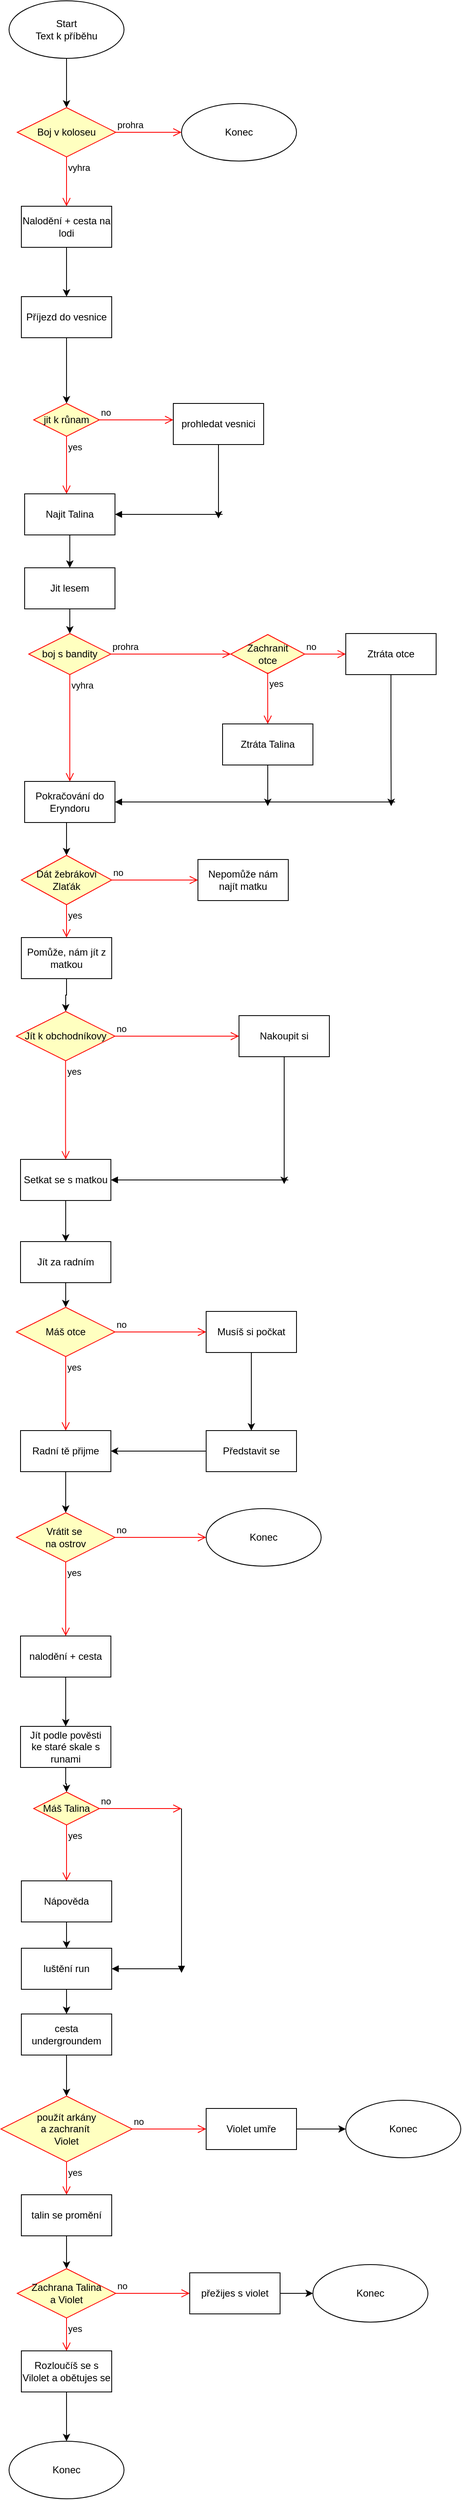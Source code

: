 <mxfile version="24.8.6">
  <diagram name="Stránka-1" id="85wn21imIoavgCMYaQl-">
    <mxGraphModel dx="956" dy="492" grid="1" gridSize="10" guides="1" tooltips="1" connect="1" arrows="1" fold="1" page="1" pageScale="1" pageWidth="827" pageHeight="1169" math="0" shadow="0">
      <root>
        <mxCell id="0" />
        <mxCell id="1" parent="0" />
        <mxCell id="M2Auj3Dt9U0P28F1Ysqj-30" style="edgeStyle=orthogonalEdgeStyle;rounded=0;orthogonalLoop=1;jettySize=auto;html=1;exitX=0.5;exitY=1;exitDx=0;exitDy=0;entryX=0.5;entryY=0;entryDx=0;entryDy=0;" edge="1" parent="1" source="M2Auj3Dt9U0P28F1Ysqj-4" target="M2Auj3Dt9U0P28F1Ysqj-6">
          <mxGeometry relative="1" as="geometry" />
        </mxCell>
        <mxCell id="M2Auj3Dt9U0P28F1Ysqj-4" value="Start&lt;div&gt;Text k příběhu&lt;/div&gt;" style="ellipse;whiteSpace=wrap;html=1;" vertex="1" parent="1">
          <mxGeometry x="340" width="140" height="70" as="geometry" />
        </mxCell>
        <mxCell id="M2Auj3Dt9U0P28F1Ysqj-6" value="Boj v koloseu" style="rhombus;whiteSpace=wrap;html=1;fontColor=#000000;fillColor=#ffffc0;strokeColor=#ff0000;" vertex="1" parent="1">
          <mxGeometry x="350" y="130" width="120" height="60" as="geometry" />
        </mxCell>
        <mxCell id="M2Auj3Dt9U0P28F1Ysqj-7" value="prohra" style="edgeStyle=orthogonalEdgeStyle;html=1;align=left;verticalAlign=bottom;endArrow=open;endSize=8;strokeColor=#ff0000;rounded=0;" edge="1" source="M2Auj3Dt9U0P28F1Ysqj-6" parent="1">
          <mxGeometry x="-1" relative="1" as="geometry">
            <mxPoint x="550" y="160" as="targetPoint" />
          </mxGeometry>
        </mxCell>
        <mxCell id="M2Auj3Dt9U0P28F1Ysqj-8" value="vyhra" style="edgeStyle=orthogonalEdgeStyle;html=1;align=left;verticalAlign=top;endArrow=open;endSize=8;strokeColor=#ff0000;rounded=0;entryX=0.5;entryY=0;entryDx=0;entryDy=0;" edge="1" source="M2Auj3Dt9U0P28F1Ysqj-6" parent="1" target="M2Auj3Dt9U0P28F1Ysqj-11">
          <mxGeometry x="-1" relative="1" as="geometry">
            <mxPoint x="410" y="240" as="targetPoint" />
          </mxGeometry>
        </mxCell>
        <mxCell id="M2Auj3Dt9U0P28F1Ysqj-10" value="Konec" style="ellipse;whiteSpace=wrap;html=1;" vertex="1" parent="1">
          <mxGeometry x="550" y="125" width="140" height="70" as="geometry" />
        </mxCell>
        <mxCell id="M2Auj3Dt9U0P28F1Ysqj-29" style="edgeStyle=orthogonalEdgeStyle;rounded=0;orthogonalLoop=1;jettySize=auto;html=1;exitX=0.5;exitY=1;exitDx=0;exitDy=0;entryX=0.5;entryY=0;entryDx=0;entryDy=0;" edge="1" parent="1" source="M2Auj3Dt9U0P28F1Ysqj-11" target="M2Auj3Dt9U0P28F1Ysqj-13">
          <mxGeometry relative="1" as="geometry" />
        </mxCell>
        <mxCell id="M2Auj3Dt9U0P28F1Ysqj-11" value="Nalodění + cesta na lodi" style="html=1;whiteSpace=wrap;" vertex="1" parent="1">
          <mxGeometry x="355" y="250" width="110" height="50" as="geometry" />
        </mxCell>
        <mxCell id="M2Auj3Dt9U0P28F1Ysqj-21" style="edgeStyle=orthogonalEdgeStyle;rounded=0;orthogonalLoop=1;jettySize=auto;html=1;exitX=0.5;exitY=1;exitDx=0;exitDy=0;" edge="1" parent="1" source="M2Auj3Dt9U0P28F1Ysqj-13" target="M2Auj3Dt9U0P28F1Ysqj-18">
          <mxGeometry relative="1" as="geometry" />
        </mxCell>
        <mxCell id="M2Auj3Dt9U0P28F1Ysqj-13" value="Příjezd do vesnice" style="html=1;whiteSpace=wrap;" vertex="1" parent="1">
          <mxGeometry x="355" y="360" width="110" height="50" as="geometry" />
        </mxCell>
        <mxCell id="M2Auj3Dt9U0P28F1Ysqj-18" value="jit k růnam" style="rhombus;whiteSpace=wrap;html=1;fontColor=#000000;fillColor=#ffffc0;strokeColor=#ff0000;" vertex="1" parent="1">
          <mxGeometry x="370" y="490" width="80" height="40" as="geometry" />
        </mxCell>
        <mxCell id="M2Auj3Dt9U0P28F1Ysqj-19" value="no" style="edgeStyle=orthogonalEdgeStyle;html=1;align=left;verticalAlign=bottom;endArrow=open;endSize=8;strokeColor=#ff0000;rounded=0;" edge="1" source="M2Auj3Dt9U0P28F1Ysqj-18" parent="1">
          <mxGeometry x="-1" relative="1" as="geometry">
            <mxPoint x="540" y="510" as="targetPoint" />
          </mxGeometry>
        </mxCell>
        <mxCell id="M2Auj3Dt9U0P28F1Ysqj-20" value="yes" style="edgeStyle=orthogonalEdgeStyle;html=1;align=left;verticalAlign=top;endArrow=open;endSize=8;strokeColor=#ff0000;rounded=0;" edge="1" source="M2Auj3Dt9U0P28F1Ysqj-18" parent="1">
          <mxGeometry x="-1" relative="1" as="geometry">
            <mxPoint x="410" y="600" as="targetPoint" />
            <Array as="points">
              <mxPoint x="410" y="590" />
            </Array>
          </mxGeometry>
        </mxCell>
        <mxCell id="M2Auj3Dt9U0P28F1Ysqj-33" style="edgeStyle=orthogonalEdgeStyle;rounded=0;orthogonalLoop=1;jettySize=auto;html=1;entryX=0.5;entryY=0;entryDx=0;entryDy=0;" edge="1" parent="1" source="M2Auj3Dt9U0P28F1Ysqj-22" target="M2Auj3Dt9U0P28F1Ysqj-32">
          <mxGeometry relative="1" as="geometry" />
        </mxCell>
        <mxCell id="M2Auj3Dt9U0P28F1Ysqj-22" value="Najit Talina" style="html=1;whiteSpace=wrap;" vertex="1" parent="1">
          <mxGeometry x="359" y="600" width="110" height="50" as="geometry" />
        </mxCell>
        <mxCell id="M2Auj3Dt9U0P28F1Ysqj-26" style="edgeStyle=orthogonalEdgeStyle;rounded=0;orthogonalLoop=1;jettySize=auto;html=1;" edge="1" parent="1" source="M2Auj3Dt9U0P28F1Ysqj-23">
          <mxGeometry relative="1" as="geometry">
            <mxPoint x="595" y="630" as="targetPoint" />
          </mxGeometry>
        </mxCell>
        <mxCell id="M2Auj3Dt9U0P28F1Ysqj-23" value="prohledat vesnici" style="html=1;whiteSpace=wrap;" vertex="1" parent="1">
          <mxGeometry x="540" y="490" width="110" height="50" as="geometry" />
        </mxCell>
        <mxCell id="M2Auj3Dt9U0P28F1Ysqj-28" value="" style="html=1;verticalAlign=bottom;endArrow=block;curved=0;rounded=0;entryX=1;entryY=0.5;entryDx=0;entryDy=0;" edge="1" parent="1" target="M2Auj3Dt9U0P28F1Ysqj-22">
          <mxGeometry width="80" relative="1" as="geometry">
            <mxPoint x="600" y="625" as="sourcePoint" />
            <mxPoint x="560" y="624.62" as="targetPoint" />
          </mxGeometry>
        </mxCell>
        <mxCell id="M2Auj3Dt9U0P28F1Ysqj-37" value="" style="edgeStyle=orthogonalEdgeStyle;rounded=0;orthogonalLoop=1;jettySize=auto;html=1;" edge="1" parent="1" source="M2Auj3Dt9U0P28F1Ysqj-32" target="M2Auj3Dt9U0P28F1Ysqj-34">
          <mxGeometry relative="1" as="geometry" />
        </mxCell>
        <mxCell id="M2Auj3Dt9U0P28F1Ysqj-32" value="Jit lesem" style="html=1;whiteSpace=wrap;" vertex="1" parent="1">
          <mxGeometry x="359" y="690" width="110" height="50" as="geometry" />
        </mxCell>
        <mxCell id="M2Auj3Dt9U0P28F1Ysqj-34" value="boj s bandity" style="rhombus;whiteSpace=wrap;html=1;fontColor=#000000;fillColor=#ffffc0;strokeColor=#ff0000;" vertex="1" parent="1">
          <mxGeometry x="364" y="770" width="100" height="50" as="geometry" />
        </mxCell>
        <mxCell id="M2Auj3Dt9U0P28F1Ysqj-35" value="prohra" style="edgeStyle=orthogonalEdgeStyle;html=1;align=left;verticalAlign=bottom;endArrow=open;endSize=8;strokeColor=#ff0000;rounded=0;entryX=0;entryY=0.5;entryDx=0;entryDy=0;" edge="1" source="M2Auj3Dt9U0P28F1Ysqj-34" parent="1" target="M2Auj3Dt9U0P28F1Ysqj-39">
          <mxGeometry x="-1" relative="1" as="geometry">
            <mxPoint x="560" y="795" as="targetPoint" />
            <Array as="points" />
          </mxGeometry>
        </mxCell>
        <mxCell id="M2Auj3Dt9U0P28F1Ysqj-36" value="vyhra" style="edgeStyle=orthogonalEdgeStyle;html=1;align=left;verticalAlign=top;endArrow=open;endSize=8;strokeColor=#ff0000;rounded=0;entryX=0.5;entryY=0;entryDx=0;entryDy=0;" edge="1" source="M2Auj3Dt9U0P28F1Ysqj-34" parent="1" target="M2Auj3Dt9U0P28F1Ysqj-38">
          <mxGeometry x="-1" relative="1" as="geometry">
            <mxPoint x="414" y="870" as="targetPoint" />
          </mxGeometry>
        </mxCell>
        <mxCell id="M2Auj3Dt9U0P28F1Ysqj-52" style="edgeStyle=orthogonalEdgeStyle;rounded=0;orthogonalLoop=1;jettySize=auto;html=1;exitX=0.5;exitY=1;exitDx=0;exitDy=0;entryX=0.5;entryY=0;entryDx=0;entryDy=0;" edge="1" parent="1" source="M2Auj3Dt9U0P28F1Ysqj-38" target="M2Auj3Dt9U0P28F1Ysqj-48">
          <mxGeometry relative="1" as="geometry">
            <Array as="points">
              <mxPoint x="410" y="1000" />
              <mxPoint x="410" y="1030" />
            </Array>
          </mxGeometry>
        </mxCell>
        <mxCell id="M2Auj3Dt9U0P28F1Ysqj-38" value="Pokračování do&lt;div&gt;Eryndoru&lt;/div&gt;" style="html=1;whiteSpace=wrap;" vertex="1" parent="1">
          <mxGeometry x="359" y="950" width="110" height="50" as="geometry" />
        </mxCell>
        <mxCell id="M2Auj3Dt9U0P28F1Ysqj-39" value="Zachranit&lt;br&gt;otce" style="rhombus;whiteSpace=wrap;html=1;fontColor=#000000;fillColor=#ffffc0;strokeColor=#ff0000;" vertex="1" parent="1">
          <mxGeometry x="610" y="771.25" width="90" height="47.5" as="geometry" />
        </mxCell>
        <mxCell id="M2Auj3Dt9U0P28F1Ysqj-40" value="no" style="edgeStyle=orthogonalEdgeStyle;html=1;align=left;verticalAlign=bottom;endArrow=open;endSize=8;strokeColor=#ff0000;rounded=0;entryX=0;entryY=0.5;entryDx=0;entryDy=0;" edge="1" source="M2Auj3Dt9U0P28F1Ysqj-39" parent="1" target="M2Auj3Dt9U0P28F1Ysqj-44">
          <mxGeometry x="-1" relative="1" as="geometry">
            <mxPoint x="780" y="795" as="targetPoint" />
          </mxGeometry>
        </mxCell>
        <mxCell id="M2Auj3Dt9U0P28F1Ysqj-41" value="yes" style="edgeStyle=orthogonalEdgeStyle;html=1;align=left;verticalAlign=top;endArrow=open;endSize=8;strokeColor=#ff0000;rounded=0;" edge="1" parent="1">
          <mxGeometry x="-1" relative="1" as="geometry">
            <mxPoint x="655" y="880" as="targetPoint" />
            <mxPoint x="654.86" y="817.5" as="sourcePoint" />
            <Array as="points">
              <mxPoint x="655" y="830" />
              <mxPoint x="655" y="830" />
            </Array>
          </mxGeometry>
        </mxCell>
        <mxCell id="M2Auj3Dt9U0P28F1Ysqj-45" style="edgeStyle=orthogonalEdgeStyle;rounded=0;orthogonalLoop=1;jettySize=auto;html=1;exitX=0.5;exitY=1;exitDx=0;exitDy=0;" edge="1" parent="1" source="M2Auj3Dt9U0P28F1Ysqj-43">
          <mxGeometry relative="1" as="geometry">
            <mxPoint x="655" y="980" as="targetPoint" />
          </mxGeometry>
        </mxCell>
        <mxCell id="M2Auj3Dt9U0P28F1Ysqj-43" value="Ztráta Talina" style="html=1;whiteSpace=wrap;" vertex="1" parent="1">
          <mxGeometry x="600" y="880" width="110" height="50" as="geometry" />
        </mxCell>
        <mxCell id="M2Auj3Dt9U0P28F1Ysqj-46" style="edgeStyle=orthogonalEdgeStyle;rounded=0;orthogonalLoop=1;jettySize=auto;html=1;exitX=0.5;exitY=1;exitDx=0;exitDy=0;" edge="1" parent="1" source="M2Auj3Dt9U0P28F1Ysqj-44">
          <mxGeometry relative="1" as="geometry">
            <mxPoint x="805.286" y="980" as="targetPoint" />
          </mxGeometry>
        </mxCell>
        <mxCell id="M2Auj3Dt9U0P28F1Ysqj-44" value="Ztráta otce" style="html=1;whiteSpace=wrap;" vertex="1" parent="1">
          <mxGeometry x="750" y="770" width="110" height="50" as="geometry" />
        </mxCell>
        <mxCell id="M2Auj3Dt9U0P28F1Ysqj-47" value="" style="html=1;verticalAlign=bottom;endArrow=block;curved=0;rounded=0;" edge="1" parent="1" target="M2Auj3Dt9U0P28F1Ysqj-38">
          <mxGeometry width="80" relative="1" as="geometry">
            <mxPoint x="810" y="975" as="sourcePoint" />
            <mxPoint x="800" y="980" as="targetPoint" />
          </mxGeometry>
        </mxCell>
        <mxCell id="M2Auj3Dt9U0P28F1Ysqj-48" value="Dát žebrákovi&lt;div&gt;Zlaťák&lt;/div&gt;" style="rhombus;whiteSpace=wrap;html=1;fontColor=#000000;fillColor=#ffffc0;strokeColor=#ff0000;" vertex="1" parent="1">
          <mxGeometry x="355" y="1040" width="110" height="60" as="geometry" />
        </mxCell>
        <mxCell id="M2Auj3Dt9U0P28F1Ysqj-49" value="no" style="edgeStyle=orthogonalEdgeStyle;html=1;align=left;verticalAlign=bottom;endArrow=open;endSize=8;strokeColor=#ff0000;rounded=0;entryX=0;entryY=0.5;entryDx=0;entryDy=0;" edge="1" source="M2Auj3Dt9U0P28F1Ysqj-48" parent="1" target="M2Auj3Dt9U0P28F1Ysqj-53">
          <mxGeometry x="-1" relative="1" as="geometry">
            <mxPoint x="570" y="1065" as="targetPoint" />
            <Array as="points" />
          </mxGeometry>
        </mxCell>
        <mxCell id="M2Auj3Dt9U0P28F1Ysqj-50" value="yes" style="edgeStyle=orthogonalEdgeStyle;html=1;align=left;verticalAlign=top;endArrow=open;endSize=8;strokeColor=#ff0000;rounded=0;entryX=0.5;entryY=0;entryDx=0;entryDy=0;" edge="1" source="M2Auj3Dt9U0P28F1Ysqj-48" parent="1" target="M2Auj3Dt9U0P28F1Ysqj-54">
          <mxGeometry x="-1" relative="1" as="geometry">
            <mxPoint x="410" y="1130" as="targetPoint" />
          </mxGeometry>
        </mxCell>
        <mxCell id="M2Auj3Dt9U0P28F1Ysqj-53" value="Nepomůže nám najít matku" style="html=1;whiteSpace=wrap;" vertex="1" parent="1">
          <mxGeometry x="570" y="1045" width="110" height="50" as="geometry" />
        </mxCell>
        <mxCell id="M2Auj3Dt9U0P28F1Ysqj-60" style="edgeStyle=orthogonalEdgeStyle;rounded=0;orthogonalLoop=1;jettySize=auto;html=1;exitX=0.5;exitY=1;exitDx=0;exitDy=0;entryX=0.5;entryY=0;entryDx=0;entryDy=0;" edge="1" parent="1" source="M2Auj3Dt9U0P28F1Ysqj-54" target="M2Auj3Dt9U0P28F1Ysqj-57">
          <mxGeometry relative="1" as="geometry" />
        </mxCell>
        <mxCell id="M2Auj3Dt9U0P28F1Ysqj-54" value="Pomůže, nám jít z matkou" style="html=1;whiteSpace=wrap;" vertex="1" parent="1">
          <mxGeometry x="355" y="1140" width="110" height="50" as="geometry" />
        </mxCell>
        <mxCell id="M2Auj3Dt9U0P28F1Ysqj-57" value="Jít k obchodníkovy" style="rhombus;whiteSpace=wrap;html=1;fontColor=#000000;fillColor=#ffffc0;strokeColor=#ff0000;" vertex="1" parent="1">
          <mxGeometry x="349" y="1230" width="120" height="60" as="geometry" />
        </mxCell>
        <mxCell id="M2Auj3Dt9U0P28F1Ysqj-58" value="no" style="edgeStyle=orthogonalEdgeStyle;html=1;align=left;verticalAlign=bottom;endArrow=open;endSize=8;strokeColor=#ff0000;rounded=0;entryX=0;entryY=0.5;entryDx=0;entryDy=0;" edge="1" source="M2Auj3Dt9U0P28F1Ysqj-57" parent="1" target="M2Auj3Dt9U0P28F1Ysqj-62">
          <mxGeometry x="-1" relative="1" as="geometry">
            <mxPoint x="610" y="1260" as="targetPoint" />
            <Array as="points" />
          </mxGeometry>
        </mxCell>
        <mxCell id="M2Auj3Dt9U0P28F1Ysqj-59" value="yes" style="edgeStyle=orthogonalEdgeStyle;html=1;align=left;verticalAlign=top;endArrow=open;endSize=8;strokeColor=#ff0000;rounded=0;entryX=0.5;entryY=0;entryDx=0;entryDy=0;" edge="1" parent="1" target="M2Auj3Dt9U0P28F1Ysqj-61">
          <mxGeometry x="-1" relative="1" as="geometry">
            <mxPoint x="408.81" y="1372" as="targetPoint" />
            <mxPoint x="408.81" y="1290.0" as="sourcePoint" />
            <Array as="points">
              <mxPoint x="409" y="1390" />
              <mxPoint x="409" y="1390" />
            </Array>
          </mxGeometry>
        </mxCell>
        <mxCell id="M2Auj3Dt9U0P28F1Ysqj-66" style="edgeStyle=orthogonalEdgeStyle;rounded=0;orthogonalLoop=1;jettySize=auto;html=1;exitX=0.5;exitY=1;exitDx=0;exitDy=0;entryX=0.5;entryY=0;entryDx=0;entryDy=0;" edge="1" parent="1" source="M2Auj3Dt9U0P28F1Ysqj-61" target="M2Auj3Dt9U0P28F1Ysqj-65">
          <mxGeometry relative="1" as="geometry" />
        </mxCell>
        <mxCell id="M2Auj3Dt9U0P28F1Ysqj-61" value="Setkat se s matkou" style="html=1;whiteSpace=wrap;" vertex="1" parent="1">
          <mxGeometry x="354" y="1410" width="110" height="50" as="geometry" />
        </mxCell>
        <mxCell id="M2Auj3Dt9U0P28F1Ysqj-63" style="edgeStyle=orthogonalEdgeStyle;rounded=0;orthogonalLoop=1;jettySize=auto;html=1;exitX=0.5;exitY=1;exitDx=0;exitDy=0;" edge="1" parent="1" source="M2Auj3Dt9U0P28F1Ysqj-62">
          <mxGeometry relative="1" as="geometry">
            <mxPoint x="675" y="1440" as="targetPoint" />
          </mxGeometry>
        </mxCell>
        <mxCell id="M2Auj3Dt9U0P28F1Ysqj-62" value="Nakoupit si" style="html=1;whiteSpace=wrap;" vertex="1" parent="1">
          <mxGeometry x="620" y="1235" width="110" height="50" as="geometry" />
        </mxCell>
        <mxCell id="M2Auj3Dt9U0P28F1Ysqj-64" value="" style="html=1;verticalAlign=bottom;endArrow=block;curved=0;rounded=0;entryX=1;entryY=0.5;entryDx=0;entryDy=0;" edge="1" parent="1" target="M2Auj3Dt9U0P28F1Ysqj-61">
          <mxGeometry width="80" relative="1" as="geometry">
            <mxPoint x="680" y="1435" as="sourcePoint" />
            <mxPoint x="640" y="1430" as="targetPoint" />
          </mxGeometry>
        </mxCell>
        <mxCell id="M2Auj3Dt9U0P28F1Ysqj-70" style="edgeStyle=orthogonalEdgeStyle;rounded=0;orthogonalLoop=1;jettySize=auto;html=1;exitX=0.5;exitY=1;exitDx=0;exitDy=0;entryX=0.5;entryY=0;entryDx=0;entryDy=0;" edge="1" parent="1" source="M2Auj3Dt9U0P28F1Ysqj-65" target="M2Auj3Dt9U0P28F1Ysqj-67">
          <mxGeometry relative="1" as="geometry" />
        </mxCell>
        <mxCell id="M2Auj3Dt9U0P28F1Ysqj-65" value="Jít za radním" style="html=1;whiteSpace=wrap;" vertex="1" parent="1">
          <mxGeometry x="354" y="1510" width="110" height="50" as="geometry" />
        </mxCell>
        <mxCell id="M2Auj3Dt9U0P28F1Ysqj-67" value="Máš otce" style="rhombus;whiteSpace=wrap;html=1;fontColor=#000000;fillColor=#ffffc0;strokeColor=#ff0000;" vertex="1" parent="1">
          <mxGeometry x="349" y="1590" width="120" height="60" as="geometry" />
        </mxCell>
        <mxCell id="M2Auj3Dt9U0P28F1Ysqj-68" value="no" style="edgeStyle=orthogonalEdgeStyle;html=1;align=left;verticalAlign=bottom;endArrow=open;endSize=8;strokeColor=#ff0000;rounded=0;entryX=0;entryY=0.5;entryDx=0;entryDy=0;" edge="1" source="M2Auj3Dt9U0P28F1Ysqj-67" parent="1" target="M2Auj3Dt9U0P28F1Ysqj-72">
          <mxGeometry x="-1" relative="1" as="geometry">
            <mxPoint x="570" y="1620" as="targetPoint" />
          </mxGeometry>
        </mxCell>
        <mxCell id="M2Auj3Dt9U0P28F1Ysqj-69" value="yes" style="edgeStyle=orthogonalEdgeStyle;html=1;align=left;verticalAlign=top;endArrow=open;endSize=8;strokeColor=#ff0000;rounded=0;entryX=0.5;entryY=0;entryDx=0;entryDy=0;" edge="1" source="M2Auj3Dt9U0P28F1Ysqj-67" parent="1" target="M2Auj3Dt9U0P28F1Ysqj-71">
          <mxGeometry x="-1" relative="1" as="geometry">
            <mxPoint x="409" y="1720" as="targetPoint" />
          </mxGeometry>
        </mxCell>
        <mxCell id="M2Auj3Dt9U0P28F1Ysqj-82" style="edgeStyle=orthogonalEdgeStyle;rounded=0;orthogonalLoop=1;jettySize=auto;html=1;exitX=0.5;exitY=1;exitDx=0;exitDy=0;entryX=0.5;entryY=0;entryDx=0;entryDy=0;" edge="1" parent="1" source="M2Auj3Dt9U0P28F1Ysqj-71" target="M2Auj3Dt9U0P28F1Ysqj-79">
          <mxGeometry relative="1" as="geometry" />
        </mxCell>
        <mxCell id="M2Auj3Dt9U0P28F1Ysqj-71" value="Radní tě přijme" style="html=1;whiteSpace=wrap;" vertex="1" parent="1">
          <mxGeometry x="354" y="1740" width="110" height="50" as="geometry" />
        </mxCell>
        <mxCell id="M2Auj3Dt9U0P28F1Ysqj-77" style="edgeStyle=orthogonalEdgeStyle;rounded=0;orthogonalLoop=1;jettySize=auto;html=1;exitX=0.5;exitY=1;exitDx=0;exitDy=0;entryX=0.5;entryY=0;entryDx=0;entryDy=0;" edge="1" parent="1" source="M2Auj3Dt9U0P28F1Ysqj-72" target="M2Auj3Dt9U0P28F1Ysqj-76">
          <mxGeometry relative="1" as="geometry" />
        </mxCell>
        <mxCell id="M2Auj3Dt9U0P28F1Ysqj-72" value="Musíš si počkat" style="html=1;whiteSpace=wrap;" vertex="1" parent="1">
          <mxGeometry x="580" y="1595" width="110" height="50" as="geometry" />
        </mxCell>
        <mxCell id="M2Auj3Dt9U0P28F1Ysqj-78" style="edgeStyle=orthogonalEdgeStyle;rounded=0;orthogonalLoop=1;jettySize=auto;html=1;exitX=0;exitY=0.5;exitDx=0;exitDy=0;entryX=1;entryY=0.5;entryDx=0;entryDy=0;" edge="1" parent="1" source="M2Auj3Dt9U0P28F1Ysqj-76" target="M2Auj3Dt9U0P28F1Ysqj-71">
          <mxGeometry relative="1" as="geometry" />
        </mxCell>
        <mxCell id="M2Auj3Dt9U0P28F1Ysqj-76" value="Představit se" style="html=1;whiteSpace=wrap;" vertex="1" parent="1">
          <mxGeometry x="580" y="1740" width="110" height="50" as="geometry" />
        </mxCell>
        <mxCell id="M2Auj3Dt9U0P28F1Ysqj-79" value="Vrátit se&amp;nbsp;&lt;div&gt;na ostrov&lt;/div&gt;" style="rhombus;whiteSpace=wrap;html=1;fontColor=#000000;fillColor=#ffffc0;strokeColor=#ff0000;" vertex="1" parent="1">
          <mxGeometry x="349" y="1840" width="120" height="60" as="geometry" />
        </mxCell>
        <mxCell id="M2Auj3Dt9U0P28F1Ysqj-80" value="no" style="edgeStyle=orthogonalEdgeStyle;html=1;align=left;verticalAlign=bottom;endArrow=open;endSize=8;strokeColor=#ff0000;rounded=0;entryX=0;entryY=0.5;entryDx=0;entryDy=0;" edge="1" source="M2Auj3Dt9U0P28F1Ysqj-79" parent="1" target="M2Auj3Dt9U0P28F1Ysqj-85">
          <mxGeometry x="-1" relative="1" as="geometry">
            <mxPoint x="550" y="1840" as="targetPoint" />
          </mxGeometry>
        </mxCell>
        <mxCell id="M2Auj3Dt9U0P28F1Ysqj-81" value="yes" style="edgeStyle=orthogonalEdgeStyle;html=1;align=left;verticalAlign=top;endArrow=open;endSize=8;strokeColor=#ff0000;rounded=0;entryX=0.5;entryY=0;entryDx=0;entryDy=0;" edge="1" source="M2Auj3Dt9U0P28F1Ysqj-79" parent="1" target="M2Auj3Dt9U0P28F1Ysqj-84">
          <mxGeometry x="-1" relative="1" as="geometry">
            <mxPoint x="410" y="1950" as="targetPoint" />
          </mxGeometry>
        </mxCell>
        <mxCell id="M2Auj3Dt9U0P28F1Ysqj-90" style="edgeStyle=orthogonalEdgeStyle;rounded=0;orthogonalLoop=1;jettySize=auto;html=1;exitX=0.5;exitY=1;exitDx=0;exitDy=0;entryX=0.5;entryY=0;entryDx=0;entryDy=0;" edge="1" parent="1" source="M2Auj3Dt9U0P28F1Ysqj-84" target="M2Auj3Dt9U0P28F1Ysqj-89">
          <mxGeometry relative="1" as="geometry" />
        </mxCell>
        <mxCell id="M2Auj3Dt9U0P28F1Ysqj-84" value="nalodění + cesta" style="html=1;whiteSpace=wrap;" vertex="1" parent="1">
          <mxGeometry x="354" y="1990" width="110" height="50" as="geometry" />
        </mxCell>
        <mxCell id="M2Auj3Dt9U0P28F1Ysqj-85" value="Konec" style="ellipse;whiteSpace=wrap;html=1;" vertex="1" parent="1">
          <mxGeometry x="580" y="1835" width="140" height="70" as="geometry" />
        </mxCell>
        <mxCell id="M2Auj3Dt9U0P28F1Ysqj-94" style="edgeStyle=orthogonalEdgeStyle;rounded=0;orthogonalLoop=1;jettySize=auto;html=1;entryX=0.5;entryY=0;entryDx=0;entryDy=0;" edge="1" parent="1" source="M2Auj3Dt9U0P28F1Ysqj-89" target="M2Auj3Dt9U0P28F1Ysqj-91">
          <mxGeometry relative="1" as="geometry" />
        </mxCell>
        <mxCell id="M2Auj3Dt9U0P28F1Ysqj-89" value="Jít podle pověsti&lt;br&gt;ke staré skale s runami" style="html=1;whiteSpace=wrap;" vertex="1" parent="1">
          <mxGeometry x="354" y="2100" width="110" height="50" as="geometry" />
        </mxCell>
        <mxCell id="M2Auj3Dt9U0P28F1Ysqj-91" value="Máš Talina" style="rhombus;whiteSpace=wrap;html=1;fontColor=#000000;fillColor=#ffffc0;strokeColor=#ff0000;" vertex="1" parent="1">
          <mxGeometry x="370" y="2180" width="80" height="40" as="geometry" />
        </mxCell>
        <mxCell id="M2Auj3Dt9U0P28F1Ysqj-92" value="no" style="edgeStyle=orthogonalEdgeStyle;html=1;align=left;verticalAlign=bottom;endArrow=open;endSize=8;strokeColor=#ff0000;rounded=0;" edge="1" source="M2Auj3Dt9U0P28F1Ysqj-91" parent="1">
          <mxGeometry x="-1" relative="1" as="geometry">
            <mxPoint x="550" y="2200" as="targetPoint" />
          </mxGeometry>
        </mxCell>
        <mxCell id="M2Auj3Dt9U0P28F1Ysqj-93" value="yes" style="edgeStyle=orthogonalEdgeStyle;html=1;align=left;verticalAlign=top;endArrow=open;endSize=8;strokeColor=#ff0000;rounded=0;entryX=0.5;entryY=0;entryDx=0;entryDy=0;" edge="1" source="M2Auj3Dt9U0P28F1Ysqj-91" parent="1" target="M2Auj3Dt9U0P28F1Ysqj-95">
          <mxGeometry x="-1" relative="1" as="geometry">
            <mxPoint x="410" y="2280" as="targetPoint" />
          </mxGeometry>
        </mxCell>
        <mxCell id="M2Auj3Dt9U0P28F1Ysqj-97" style="edgeStyle=orthogonalEdgeStyle;rounded=0;orthogonalLoop=1;jettySize=auto;html=1;entryX=0.5;entryY=0;entryDx=0;entryDy=0;" edge="1" parent="1" source="M2Auj3Dt9U0P28F1Ysqj-95" target="M2Auj3Dt9U0P28F1Ysqj-96">
          <mxGeometry relative="1" as="geometry" />
        </mxCell>
        <mxCell id="M2Auj3Dt9U0P28F1Ysqj-95" value="Nápověda" style="html=1;whiteSpace=wrap;" vertex="1" parent="1">
          <mxGeometry x="355" y="2288" width="110" height="50" as="geometry" />
        </mxCell>
        <mxCell id="M2Auj3Dt9U0P28F1Ysqj-102" style="edgeStyle=orthogonalEdgeStyle;rounded=0;orthogonalLoop=1;jettySize=auto;html=1;exitX=0.5;exitY=1;exitDx=0;exitDy=0;entryX=0.5;entryY=0;entryDx=0;entryDy=0;" edge="1" parent="1" source="M2Auj3Dt9U0P28F1Ysqj-96" target="M2Auj3Dt9U0P28F1Ysqj-101">
          <mxGeometry relative="1" as="geometry" />
        </mxCell>
        <mxCell id="M2Auj3Dt9U0P28F1Ysqj-96" value="luštění run" style="html=1;whiteSpace=wrap;" vertex="1" parent="1">
          <mxGeometry x="355" y="2370" width="110" height="50" as="geometry" />
        </mxCell>
        <mxCell id="M2Auj3Dt9U0P28F1Ysqj-99" value="" style="html=1;verticalAlign=bottom;endArrow=block;curved=0;rounded=0;" edge="1" parent="1">
          <mxGeometry width="80" relative="1" as="geometry">
            <mxPoint x="550" y="2200" as="sourcePoint" />
            <mxPoint x="550" y="2400" as="targetPoint" />
          </mxGeometry>
        </mxCell>
        <mxCell id="M2Auj3Dt9U0P28F1Ysqj-100" value="" style="html=1;verticalAlign=bottom;endArrow=block;curved=0;rounded=0;entryX=1;entryY=0.5;entryDx=0;entryDy=0;" edge="1" parent="1" target="M2Auj3Dt9U0P28F1Ysqj-96">
          <mxGeometry width="80" relative="1" as="geometry">
            <mxPoint x="550" y="2395" as="sourcePoint" />
            <mxPoint x="550" y="2400" as="targetPoint" />
          </mxGeometry>
        </mxCell>
        <mxCell id="M2Auj3Dt9U0P28F1Ysqj-106" style="edgeStyle=orthogonalEdgeStyle;rounded=0;orthogonalLoop=1;jettySize=auto;html=1;exitX=0.5;exitY=1;exitDx=0;exitDy=0;entryX=0.5;entryY=0;entryDx=0;entryDy=0;" edge="1" parent="1" source="M2Auj3Dt9U0P28F1Ysqj-101" target="M2Auj3Dt9U0P28F1Ysqj-103">
          <mxGeometry relative="1" as="geometry" />
        </mxCell>
        <mxCell id="M2Auj3Dt9U0P28F1Ysqj-101" value="cesta undergroundem" style="html=1;whiteSpace=wrap;" vertex="1" parent="1">
          <mxGeometry x="355" y="2450" width="110" height="50" as="geometry" />
        </mxCell>
        <mxCell id="M2Auj3Dt9U0P28F1Ysqj-103" value="použít arkány&lt;div&gt;a zachranít&amp;nbsp;&lt;/div&gt;&lt;div&gt;Violet&lt;/div&gt;" style="rhombus;whiteSpace=wrap;html=1;fontColor=#000000;fillColor=#ffffc0;strokeColor=#ff0000;" vertex="1" parent="1">
          <mxGeometry x="330" y="2550" width="160" height="80" as="geometry" />
        </mxCell>
        <mxCell id="M2Auj3Dt9U0P28F1Ysqj-104" value="no" style="edgeStyle=orthogonalEdgeStyle;html=1;align=left;verticalAlign=bottom;endArrow=open;endSize=8;strokeColor=#ff0000;rounded=0;entryX=0;entryY=0.5;entryDx=0;entryDy=0;" edge="1" source="M2Auj3Dt9U0P28F1Ysqj-103" parent="1" target="M2Auj3Dt9U0P28F1Ysqj-107">
          <mxGeometry x="-1" relative="1" as="geometry">
            <mxPoint x="544" y="2550" as="targetPoint" />
          </mxGeometry>
        </mxCell>
        <mxCell id="M2Auj3Dt9U0P28F1Ysqj-105" value="yes" style="edgeStyle=orthogonalEdgeStyle;html=1;align=left;verticalAlign=top;endArrow=open;endSize=8;strokeColor=#ff0000;rounded=0;entryX=0.5;entryY=0;entryDx=0;entryDy=0;" edge="1" source="M2Auj3Dt9U0P28F1Ysqj-103" parent="1" target="M2Auj3Dt9U0P28F1Ysqj-110">
          <mxGeometry x="-1" relative="1" as="geometry">
            <mxPoint x="404" y="2630" as="targetPoint" />
          </mxGeometry>
        </mxCell>
        <mxCell id="M2Auj3Dt9U0P28F1Ysqj-109" style="edgeStyle=orthogonalEdgeStyle;rounded=0;orthogonalLoop=1;jettySize=auto;html=1;entryX=0;entryY=0.5;entryDx=0;entryDy=0;" edge="1" parent="1" source="M2Auj3Dt9U0P28F1Ysqj-107" target="M2Auj3Dt9U0P28F1Ysqj-108">
          <mxGeometry relative="1" as="geometry" />
        </mxCell>
        <mxCell id="M2Auj3Dt9U0P28F1Ysqj-107" value="Violet umře" style="html=1;whiteSpace=wrap;" vertex="1" parent="1">
          <mxGeometry x="580" y="2565" width="110" height="50" as="geometry" />
        </mxCell>
        <mxCell id="M2Auj3Dt9U0P28F1Ysqj-108" value="Konec" style="ellipse;whiteSpace=wrap;html=1;" vertex="1" parent="1">
          <mxGeometry x="750" y="2555" width="140" height="70" as="geometry" />
        </mxCell>
        <mxCell id="M2Auj3Dt9U0P28F1Ysqj-114" style="edgeStyle=orthogonalEdgeStyle;rounded=0;orthogonalLoop=1;jettySize=auto;html=1;entryX=0.5;entryY=0;entryDx=0;entryDy=0;" edge="1" parent="1" source="M2Auj3Dt9U0P28F1Ysqj-110" target="M2Auj3Dt9U0P28F1Ysqj-111">
          <mxGeometry relative="1" as="geometry" />
        </mxCell>
        <mxCell id="M2Auj3Dt9U0P28F1Ysqj-110" value="talin se promění" style="html=1;whiteSpace=wrap;" vertex="1" parent="1">
          <mxGeometry x="355" y="2670" width="110" height="50" as="geometry" />
        </mxCell>
        <mxCell id="M2Auj3Dt9U0P28F1Ysqj-111" value="Zachrana Talina&lt;div&gt;a Violet&lt;/div&gt;" style="rhombus;whiteSpace=wrap;html=1;fontColor=#000000;fillColor=#ffffc0;strokeColor=#ff0000;" vertex="1" parent="1">
          <mxGeometry x="350" y="2760" width="120" height="60" as="geometry" />
        </mxCell>
        <mxCell id="M2Auj3Dt9U0P28F1Ysqj-112" value="no" style="edgeStyle=orthogonalEdgeStyle;html=1;align=left;verticalAlign=bottom;endArrow=open;endSize=8;strokeColor=#ff0000;rounded=0;entryX=0;entryY=0.5;entryDx=0;entryDy=0;" edge="1" source="M2Auj3Dt9U0P28F1Ysqj-111" parent="1" target="M2Auj3Dt9U0P28F1Ysqj-115">
          <mxGeometry x="-1" relative="1" as="geometry">
            <mxPoint x="550" y="2770" as="targetPoint" />
          </mxGeometry>
        </mxCell>
        <mxCell id="M2Auj3Dt9U0P28F1Ysqj-113" value="yes" style="edgeStyle=orthogonalEdgeStyle;html=1;align=left;verticalAlign=top;endArrow=open;endSize=8;strokeColor=#ff0000;rounded=0;entryX=0.5;entryY=0;entryDx=0;entryDy=0;" edge="1" source="M2Auj3Dt9U0P28F1Ysqj-111" parent="1" target="M2Auj3Dt9U0P28F1Ysqj-119">
          <mxGeometry x="-1" relative="1" as="geometry">
            <mxPoint x="410" y="2850" as="targetPoint" />
          </mxGeometry>
        </mxCell>
        <mxCell id="M2Auj3Dt9U0P28F1Ysqj-118" style="edgeStyle=orthogonalEdgeStyle;rounded=0;orthogonalLoop=1;jettySize=auto;html=1;entryX=0;entryY=0.5;entryDx=0;entryDy=0;" edge="1" parent="1" source="M2Auj3Dt9U0P28F1Ysqj-115" target="M2Auj3Dt9U0P28F1Ysqj-117">
          <mxGeometry relative="1" as="geometry" />
        </mxCell>
        <mxCell id="M2Auj3Dt9U0P28F1Ysqj-115" value="přežijes s violet" style="html=1;whiteSpace=wrap;" vertex="1" parent="1">
          <mxGeometry x="560" y="2765" width="110" height="50" as="geometry" />
        </mxCell>
        <mxCell id="M2Auj3Dt9U0P28F1Ysqj-117" value="Konec" style="ellipse;whiteSpace=wrap;html=1;" vertex="1" parent="1">
          <mxGeometry x="710" y="2755" width="140" height="70" as="geometry" />
        </mxCell>
        <mxCell id="M2Auj3Dt9U0P28F1Ysqj-121" style="edgeStyle=orthogonalEdgeStyle;rounded=0;orthogonalLoop=1;jettySize=auto;html=1;exitX=0.5;exitY=1;exitDx=0;exitDy=0;entryX=0.5;entryY=0;entryDx=0;entryDy=0;" edge="1" parent="1" source="M2Auj3Dt9U0P28F1Ysqj-119" target="M2Auj3Dt9U0P28F1Ysqj-120">
          <mxGeometry relative="1" as="geometry" />
        </mxCell>
        <mxCell id="M2Auj3Dt9U0P28F1Ysqj-119" value="Rozloučíš se s Vilolet a obětujes se" style="html=1;whiteSpace=wrap;" vertex="1" parent="1">
          <mxGeometry x="355" y="2860" width="110" height="50" as="geometry" />
        </mxCell>
        <mxCell id="M2Auj3Dt9U0P28F1Ysqj-120" value="Konec" style="ellipse;whiteSpace=wrap;html=1;" vertex="1" parent="1">
          <mxGeometry x="340" y="2970" width="140" height="70" as="geometry" />
        </mxCell>
      </root>
    </mxGraphModel>
  </diagram>
</mxfile>
